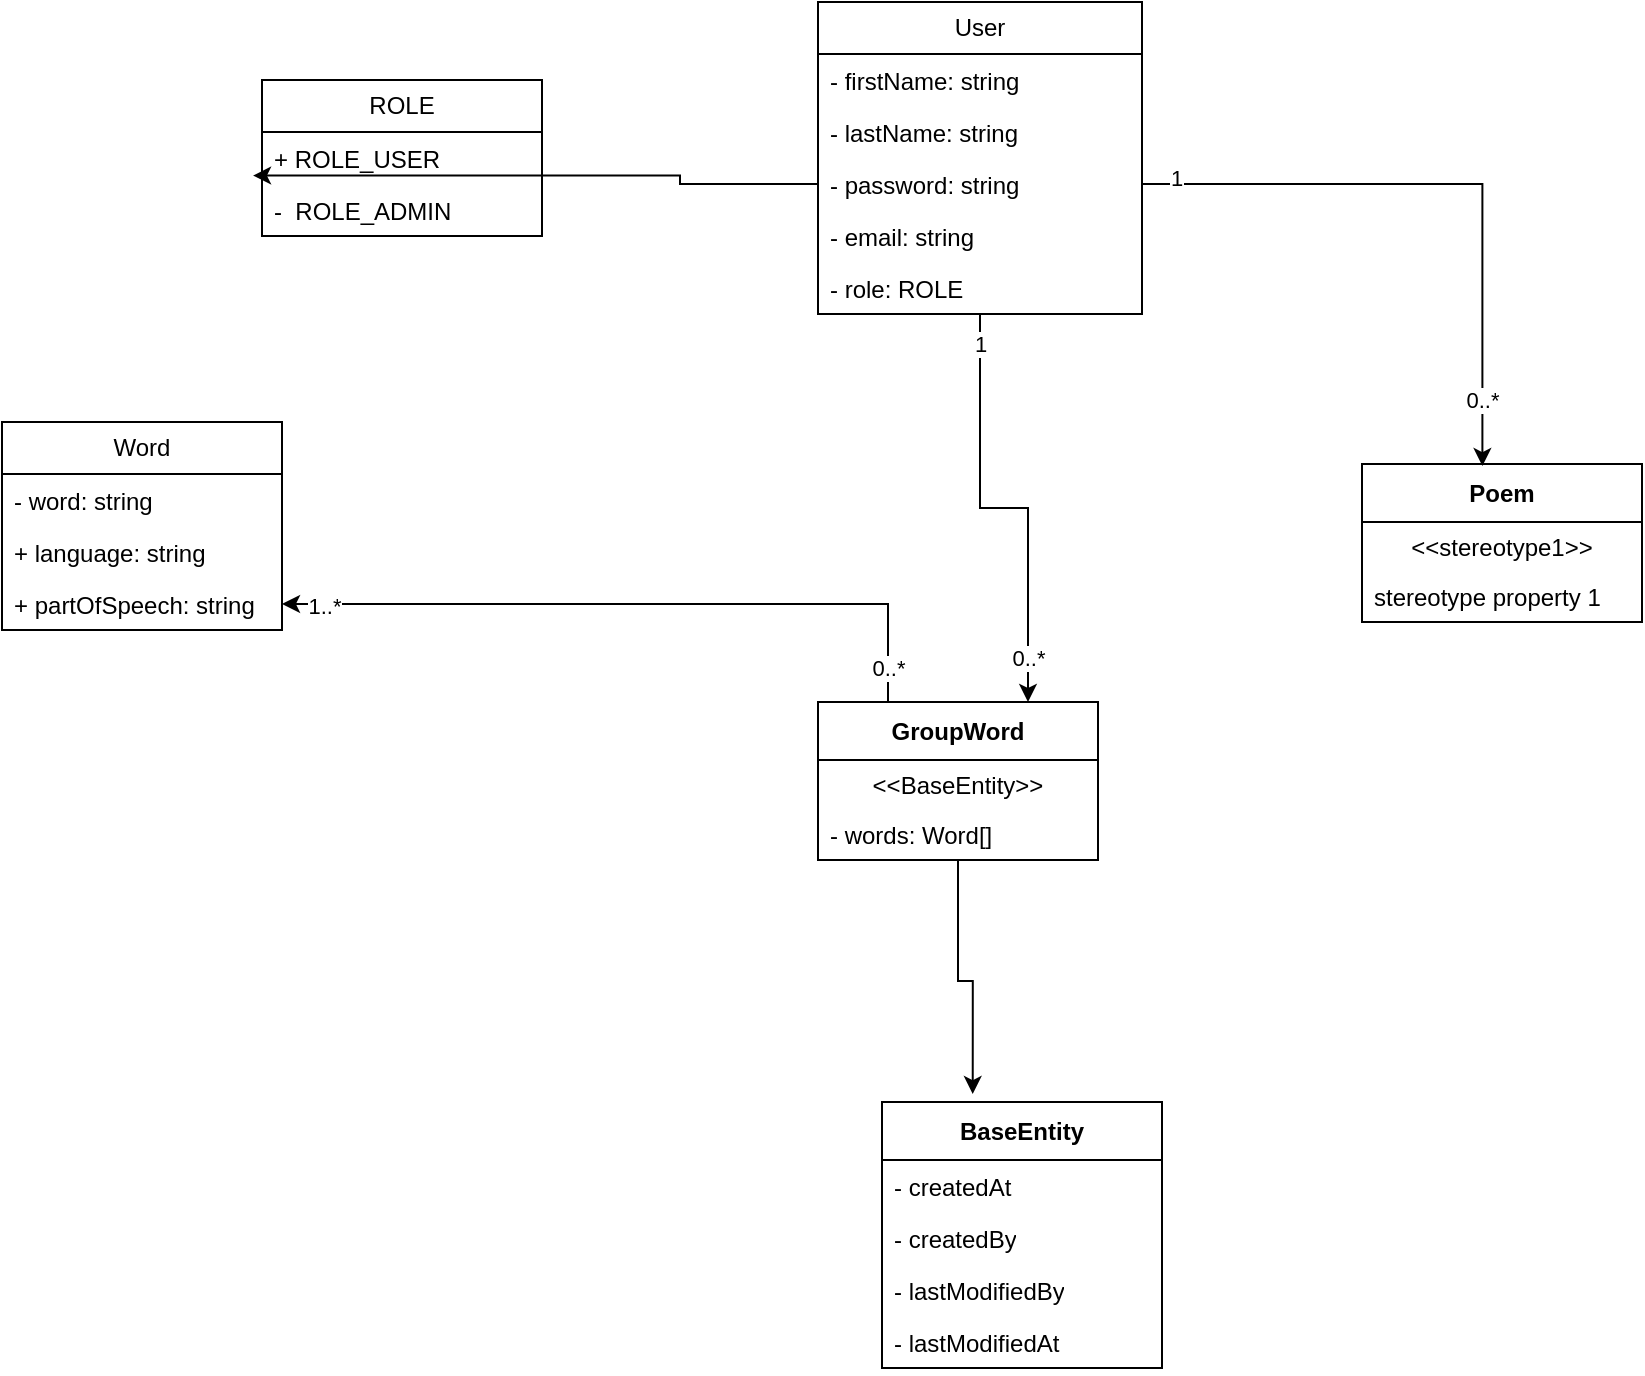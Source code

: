 <mxfile version="24.7.2" type="github">
  <diagram id="C5RBs43oDa-KdzZeNtuy" name="Page-1">
    <mxGraphModel dx="1781" dy="618" grid="1" gridSize="10" guides="1" tooltips="1" connect="1" arrows="1" fold="1" page="1" pageScale="1" pageWidth="827" pageHeight="1169" math="0" shadow="0">
      <root>
        <mxCell id="WIyWlLk6GJQsqaUBKTNV-0" />
        <mxCell id="WIyWlLk6GJQsqaUBKTNV-1" parent="WIyWlLk6GJQsqaUBKTNV-0" />
        <mxCell id="lt0Cc3zYtMKDL_jJZSXP-0" value="User" style="swimlane;fontStyle=0;childLayout=stackLayout;horizontal=1;startSize=26;fillColor=none;horizontalStack=0;resizeParent=1;resizeParentMax=0;resizeLast=0;collapsible=1;marginBottom=0;whiteSpace=wrap;html=1;" vertex="1" parent="WIyWlLk6GJQsqaUBKTNV-1">
          <mxGeometry x="398" y="150" width="162" height="156" as="geometry" />
        </mxCell>
        <mxCell id="lt0Cc3zYtMKDL_jJZSXP-1" value="- firstName: string" style="text;strokeColor=none;fillColor=none;align=left;verticalAlign=top;spacingLeft=4;spacingRight=4;overflow=hidden;rotatable=0;points=[[0,0.5],[1,0.5]];portConstraint=eastwest;whiteSpace=wrap;html=1;" vertex="1" parent="lt0Cc3zYtMKDL_jJZSXP-0">
          <mxGeometry y="26" width="162" height="26" as="geometry" />
        </mxCell>
        <mxCell id="lt0Cc3zYtMKDL_jJZSXP-2" value="- lastName: string" style="text;strokeColor=none;fillColor=none;align=left;verticalAlign=top;spacingLeft=4;spacingRight=4;overflow=hidden;rotatable=0;points=[[0,0.5],[1,0.5]];portConstraint=eastwest;whiteSpace=wrap;html=1;" vertex="1" parent="lt0Cc3zYtMKDL_jJZSXP-0">
          <mxGeometry y="52" width="162" height="26" as="geometry" />
        </mxCell>
        <mxCell id="lt0Cc3zYtMKDL_jJZSXP-3" value="- password: string" style="text;strokeColor=none;fillColor=none;align=left;verticalAlign=top;spacingLeft=4;spacingRight=4;overflow=hidden;rotatable=0;points=[[0,0.5],[1,0.5]];portConstraint=eastwest;whiteSpace=wrap;html=1;" vertex="1" parent="lt0Cc3zYtMKDL_jJZSXP-0">
          <mxGeometry y="78" width="162" height="26" as="geometry" />
        </mxCell>
        <mxCell id="lt0Cc3zYtMKDL_jJZSXP-7" value="- email: string" style="text;strokeColor=none;fillColor=none;align=left;verticalAlign=top;spacingLeft=4;spacingRight=4;overflow=hidden;rotatable=0;points=[[0,0.5],[1,0.5]];portConstraint=eastwest;whiteSpace=wrap;html=1;" vertex="1" parent="lt0Cc3zYtMKDL_jJZSXP-0">
          <mxGeometry y="104" width="162" height="26" as="geometry" />
        </mxCell>
        <mxCell id="lt0Cc3zYtMKDL_jJZSXP-18" value="- role: ROLE" style="text;strokeColor=none;fillColor=none;align=left;verticalAlign=top;spacingLeft=4;spacingRight=4;overflow=hidden;rotatable=0;points=[[0,0.5],[1,0.5]];portConstraint=eastwest;whiteSpace=wrap;html=1;" vertex="1" parent="lt0Cc3zYtMKDL_jJZSXP-0">
          <mxGeometry y="130" width="162" height="26" as="geometry" />
        </mxCell>
        <mxCell id="lt0Cc3zYtMKDL_jJZSXP-9" value="Word" style="swimlane;fontStyle=0;childLayout=stackLayout;horizontal=1;startSize=26;fillColor=none;horizontalStack=0;resizeParent=1;resizeParentMax=0;resizeLast=0;collapsible=1;marginBottom=0;whiteSpace=wrap;html=1;" vertex="1" parent="WIyWlLk6GJQsqaUBKTNV-1">
          <mxGeometry x="-10" y="360" width="140" height="104" as="geometry" />
        </mxCell>
        <mxCell id="lt0Cc3zYtMKDL_jJZSXP-10" value="- word: string" style="text;strokeColor=none;fillColor=none;align=left;verticalAlign=top;spacingLeft=4;spacingRight=4;overflow=hidden;rotatable=0;points=[[0,0.5],[1,0.5]];portConstraint=eastwest;whiteSpace=wrap;html=1;" vertex="1" parent="lt0Cc3zYtMKDL_jJZSXP-9">
          <mxGeometry y="26" width="140" height="26" as="geometry" />
        </mxCell>
        <mxCell id="lt0Cc3zYtMKDL_jJZSXP-11" value="+ language: string" style="text;strokeColor=none;fillColor=none;align=left;verticalAlign=top;spacingLeft=4;spacingRight=4;overflow=hidden;rotatable=0;points=[[0,0.5],[1,0.5]];portConstraint=eastwest;whiteSpace=wrap;html=1;" vertex="1" parent="lt0Cc3zYtMKDL_jJZSXP-9">
          <mxGeometry y="52" width="140" height="26" as="geometry" />
        </mxCell>
        <mxCell id="lt0Cc3zYtMKDL_jJZSXP-12" value="+ partOfSpeech: string" style="text;strokeColor=none;fillColor=none;align=left;verticalAlign=top;spacingLeft=4;spacingRight=4;overflow=hidden;rotatable=0;points=[[0,0.5],[1,0.5]];portConstraint=eastwest;whiteSpace=wrap;html=1;" vertex="1" parent="lt0Cc3zYtMKDL_jJZSXP-9">
          <mxGeometry y="78" width="140" height="26" as="geometry" />
        </mxCell>
        <mxCell id="lt0Cc3zYtMKDL_jJZSXP-14" value="ROLE" style="swimlane;fontStyle=0;childLayout=stackLayout;horizontal=1;startSize=26;fillColor=none;horizontalStack=0;resizeParent=1;resizeParentMax=0;resizeLast=0;collapsible=1;marginBottom=0;whiteSpace=wrap;html=1;" vertex="1" parent="WIyWlLk6GJQsqaUBKTNV-1">
          <mxGeometry x="120" y="189" width="140" height="78" as="geometry" />
        </mxCell>
        <mxCell id="lt0Cc3zYtMKDL_jJZSXP-15" value="+ ROLE_USER" style="text;strokeColor=none;fillColor=none;align=left;verticalAlign=top;spacingLeft=4;spacingRight=4;overflow=hidden;rotatable=0;points=[[0,0.5],[1,0.5]];portConstraint=eastwest;whiteSpace=wrap;html=1;" vertex="1" parent="lt0Cc3zYtMKDL_jJZSXP-14">
          <mxGeometry y="26" width="140" height="26" as="geometry" />
        </mxCell>
        <mxCell id="lt0Cc3zYtMKDL_jJZSXP-16" value="-&amp;nbsp; ROLE_ADMIN" style="text;strokeColor=none;fillColor=none;align=left;verticalAlign=top;spacingLeft=4;spacingRight=4;overflow=hidden;rotatable=0;points=[[0,0.5],[1,0.5]];portConstraint=eastwest;whiteSpace=wrap;html=1;" vertex="1" parent="lt0Cc3zYtMKDL_jJZSXP-14">
          <mxGeometry y="52" width="140" height="26" as="geometry" />
        </mxCell>
        <mxCell id="lt0Cc3zYtMKDL_jJZSXP-19" style="edgeStyle=orthogonalEdgeStyle;rounded=0;orthogonalLoop=1;jettySize=auto;html=1;entryX=-0.032;entryY=0.838;entryDx=0;entryDy=0;entryPerimeter=0;" edge="1" parent="WIyWlLk6GJQsqaUBKTNV-1" source="lt0Cc3zYtMKDL_jJZSXP-3" target="lt0Cc3zYtMKDL_jJZSXP-15">
          <mxGeometry relative="1" as="geometry" />
        </mxCell>
        <mxCell id="lt0Cc3zYtMKDL_jJZSXP-27" style="edgeStyle=orthogonalEdgeStyle;rounded=0;orthogonalLoop=1;jettySize=auto;html=1;entryX=1;entryY=0.5;entryDx=0;entryDy=0;exitX=0.25;exitY=0;exitDx=0;exitDy=0;" edge="1" parent="WIyWlLk6GJQsqaUBKTNV-1" source="lt0Cc3zYtMKDL_jJZSXP-40" target="lt0Cc3zYtMKDL_jJZSXP-12">
          <mxGeometry relative="1" as="geometry" />
        </mxCell>
        <mxCell id="lt0Cc3zYtMKDL_jJZSXP-28" value="1..*" style="edgeLabel;html=1;align=center;verticalAlign=middle;resizable=0;points=[];" vertex="1" connectable="0" parent="lt0Cc3zYtMKDL_jJZSXP-27">
          <mxGeometry x="0.883" y="1" relative="1" as="geometry">
            <mxPoint as="offset" />
          </mxGeometry>
        </mxCell>
        <mxCell id="lt0Cc3zYtMKDL_jJZSXP-29" value="0..*" style="edgeLabel;html=1;align=center;verticalAlign=middle;resizable=0;points=[];" vertex="1" connectable="0" parent="lt0Cc3zYtMKDL_jJZSXP-27">
          <mxGeometry x="-0.9" relative="1" as="geometry">
            <mxPoint as="offset" />
          </mxGeometry>
        </mxCell>
        <mxCell id="lt0Cc3zYtMKDL_jJZSXP-30" style="edgeStyle=orthogonalEdgeStyle;rounded=0;orthogonalLoop=1;jettySize=auto;html=1;entryX=0.75;entryY=0;entryDx=0;entryDy=0;" edge="1" parent="WIyWlLk6GJQsqaUBKTNV-1" source="lt0Cc3zYtMKDL_jJZSXP-0" target="lt0Cc3zYtMKDL_jJZSXP-40">
          <mxGeometry relative="1" as="geometry" />
        </mxCell>
        <mxCell id="lt0Cc3zYtMKDL_jJZSXP-31" value="0..*" style="edgeLabel;html=1;align=center;verticalAlign=middle;resizable=0;points=[];" vertex="1" connectable="0" parent="lt0Cc3zYtMKDL_jJZSXP-30">
          <mxGeometry x="0.826" relative="1" as="geometry">
            <mxPoint y="-3" as="offset" />
          </mxGeometry>
        </mxCell>
        <mxCell id="lt0Cc3zYtMKDL_jJZSXP-32" value="1" style="edgeLabel;html=1;align=center;verticalAlign=middle;resizable=0;points=[];" vertex="1" connectable="0" parent="lt0Cc3zYtMKDL_jJZSXP-30">
          <mxGeometry x="-0.929" relative="1" as="geometry">
            <mxPoint y="7" as="offset" />
          </mxGeometry>
        </mxCell>
        <mxCell id="lt0Cc3zYtMKDL_jJZSXP-33" value="Poem" style="swimlane;fontStyle=1;align=center;verticalAlign=middle;childLayout=stackLayout;horizontal=1;startSize=29;horizontalStack=0;resizeParent=1;resizeParentMax=0;resizeLast=0;collapsible=0;marginBottom=0;html=1;whiteSpace=wrap;" vertex="1" parent="WIyWlLk6GJQsqaUBKTNV-1">
          <mxGeometry x="670" y="381" width="140" height="79" as="geometry" />
        </mxCell>
        <mxCell id="lt0Cc3zYtMKDL_jJZSXP-34" value="&amp;lt;&amp;lt;stereotype1&amp;gt;&amp;gt;" style="text;html=1;strokeColor=none;fillColor=none;align=center;verticalAlign=middle;spacingLeft=4;spacingRight=4;overflow=hidden;rotatable=0;points=[[0,0.5],[1,0.5]];portConstraint=eastwest;whiteSpace=wrap;" vertex="1" parent="lt0Cc3zYtMKDL_jJZSXP-33">
          <mxGeometry y="29" width="140" height="25" as="geometry" />
        </mxCell>
        <mxCell id="lt0Cc3zYtMKDL_jJZSXP-35" value="stereotype property 1" style="text;html=1;strokeColor=none;fillColor=none;align=left;verticalAlign=middle;spacingLeft=4;spacingRight=4;overflow=hidden;rotatable=0;points=[[0,0.5],[1,0.5]];portConstraint=eastwest;whiteSpace=wrap;" vertex="1" parent="lt0Cc3zYtMKDL_jJZSXP-33">
          <mxGeometry y="54" width="140" height="25" as="geometry" />
        </mxCell>
        <mxCell id="lt0Cc3zYtMKDL_jJZSXP-36" value="BaseEntity" style="swimlane;fontStyle=1;align=center;verticalAlign=middle;childLayout=stackLayout;horizontal=1;startSize=29;horizontalStack=0;resizeParent=1;resizeParentMax=0;resizeLast=0;collapsible=0;marginBottom=0;html=1;whiteSpace=wrap;" vertex="1" parent="WIyWlLk6GJQsqaUBKTNV-1">
          <mxGeometry x="430" y="700" width="140" height="133" as="geometry" />
        </mxCell>
        <mxCell id="lt0Cc3zYtMKDL_jJZSXP-22" value="- createdAt" style="text;strokeColor=none;fillColor=none;align=left;verticalAlign=top;spacingLeft=4;spacingRight=4;overflow=hidden;rotatable=0;points=[[0,0.5],[1,0.5]];portConstraint=eastwest;whiteSpace=wrap;html=1;" vertex="1" parent="lt0Cc3zYtMKDL_jJZSXP-36">
          <mxGeometry y="29" width="140" height="26" as="geometry" />
        </mxCell>
        <mxCell id="lt0Cc3zYtMKDL_jJZSXP-23" value="- createdBy" style="text;strokeColor=none;fillColor=none;align=left;verticalAlign=top;spacingLeft=4;spacingRight=4;overflow=hidden;rotatable=0;points=[[0,0.5],[1,0.5]];portConstraint=eastwest;whiteSpace=wrap;html=1;" vertex="1" parent="lt0Cc3zYtMKDL_jJZSXP-36">
          <mxGeometry y="55" width="140" height="26" as="geometry" />
        </mxCell>
        <mxCell id="lt0Cc3zYtMKDL_jJZSXP-26" value="- lastModifiedBy" style="text;strokeColor=none;fillColor=none;align=left;verticalAlign=top;spacingLeft=4;spacingRight=4;overflow=hidden;rotatable=0;points=[[0,0.5],[1,0.5]];portConstraint=eastwest;whiteSpace=wrap;html=1;" vertex="1" parent="lt0Cc3zYtMKDL_jJZSXP-36">
          <mxGeometry y="81" width="140" height="26" as="geometry" />
        </mxCell>
        <mxCell id="lt0Cc3zYtMKDL_jJZSXP-25" value="- lastModifiedAt" style="text;strokeColor=none;fillColor=none;align=left;verticalAlign=top;spacingLeft=4;spacingRight=4;overflow=hidden;rotatable=0;points=[[0,0.5],[1,0.5]];portConstraint=eastwest;whiteSpace=wrap;html=1;" vertex="1" parent="lt0Cc3zYtMKDL_jJZSXP-36">
          <mxGeometry y="107" width="140" height="26" as="geometry" />
        </mxCell>
        <mxCell id="lt0Cc3zYtMKDL_jJZSXP-40" value="GroupWord" style="swimlane;fontStyle=1;align=center;verticalAlign=middle;childLayout=stackLayout;horizontal=1;startSize=29;horizontalStack=0;resizeParent=1;resizeParentMax=0;resizeLast=0;collapsible=0;marginBottom=0;html=1;whiteSpace=wrap;" vertex="1" parent="WIyWlLk6GJQsqaUBKTNV-1">
          <mxGeometry x="398" y="500" width="140" height="79" as="geometry" />
        </mxCell>
        <mxCell id="lt0Cc3zYtMKDL_jJZSXP-41" value="&amp;lt;&amp;lt;BaseEntity&amp;gt;&amp;gt;" style="text;html=1;strokeColor=none;fillColor=none;align=center;verticalAlign=middle;spacingLeft=4;spacingRight=4;overflow=hidden;rotatable=0;points=[[0,0.5],[1,0.5]];portConstraint=eastwest;whiteSpace=wrap;" vertex="1" parent="lt0Cc3zYtMKDL_jJZSXP-40">
          <mxGeometry y="29" width="140" height="25" as="geometry" />
        </mxCell>
        <mxCell id="lt0Cc3zYtMKDL_jJZSXP-42" value="- words: Word[]" style="text;html=1;strokeColor=none;fillColor=none;align=left;verticalAlign=middle;spacingLeft=4;spacingRight=4;overflow=hidden;rotatable=0;points=[[0,0.5],[1,0.5]];portConstraint=eastwest;whiteSpace=wrap;" vertex="1" parent="lt0Cc3zYtMKDL_jJZSXP-40">
          <mxGeometry y="54" width="140" height="25" as="geometry" />
        </mxCell>
        <mxCell id="lt0Cc3zYtMKDL_jJZSXP-43" style="edgeStyle=orthogonalEdgeStyle;rounded=0;orthogonalLoop=1;jettySize=auto;html=1;entryX=0.324;entryY=-0.03;entryDx=0;entryDy=0;entryPerimeter=0;" edge="1" parent="WIyWlLk6GJQsqaUBKTNV-1" source="lt0Cc3zYtMKDL_jJZSXP-40" target="lt0Cc3zYtMKDL_jJZSXP-36">
          <mxGeometry relative="1" as="geometry" />
        </mxCell>
        <mxCell id="lt0Cc3zYtMKDL_jJZSXP-47" style="edgeStyle=orthogonalEdgeStyle;rounded=0;orthogonalLoop=1;jettySize=auto;html=1;entryX=0.43;entryY=0.013;entryDx=0;entryDy=0;entryPerimeter=0;" edge="1" parent="WIyWlLk6GJQsqaUBKTNV-1" source="lt0Cc3zYtMKDL_jJZSXP-3" target="lt0Cc3zYtMKDL_jJZSXP-33">
          <mxGeometry relative="1" as="geometry" />
        </mxCell>
        <mxCell id="lt0Cc3zYtMKDL_jJZSXP-48" value="1" style="edgeLabel;html=1;align=center;verticalAlign=middle;resizable=0;points=[];" vertex="1" connectable="0" parent="lt0Cc3zYtMKDL_jJZSXP-47">
          <mxGeometry x="-0.891" y="3" relative="1" as="geometry">
            <mxPoint as="offset" />
          </mxGeometry>
        </mxCell>
        <mxCell id="lt0Cc3zYtMKDL_jJZSXP-49" value="0..*" style="edgeLabel;html=1;align=center;verticalAlign=middle;resizable=0;points=[];" vertex="1" connectable="0" parent="lt0Cc3zYtMKDL_jJZSXP-47">
          <mxGeometry x="0.783" relative="1" as="geometry">
            <mxPoint as="offset" />
          </mxGeometry>
        </mxCell>
      </root>
    </mxGraphModel>
  </diagram>
</mxfile>
